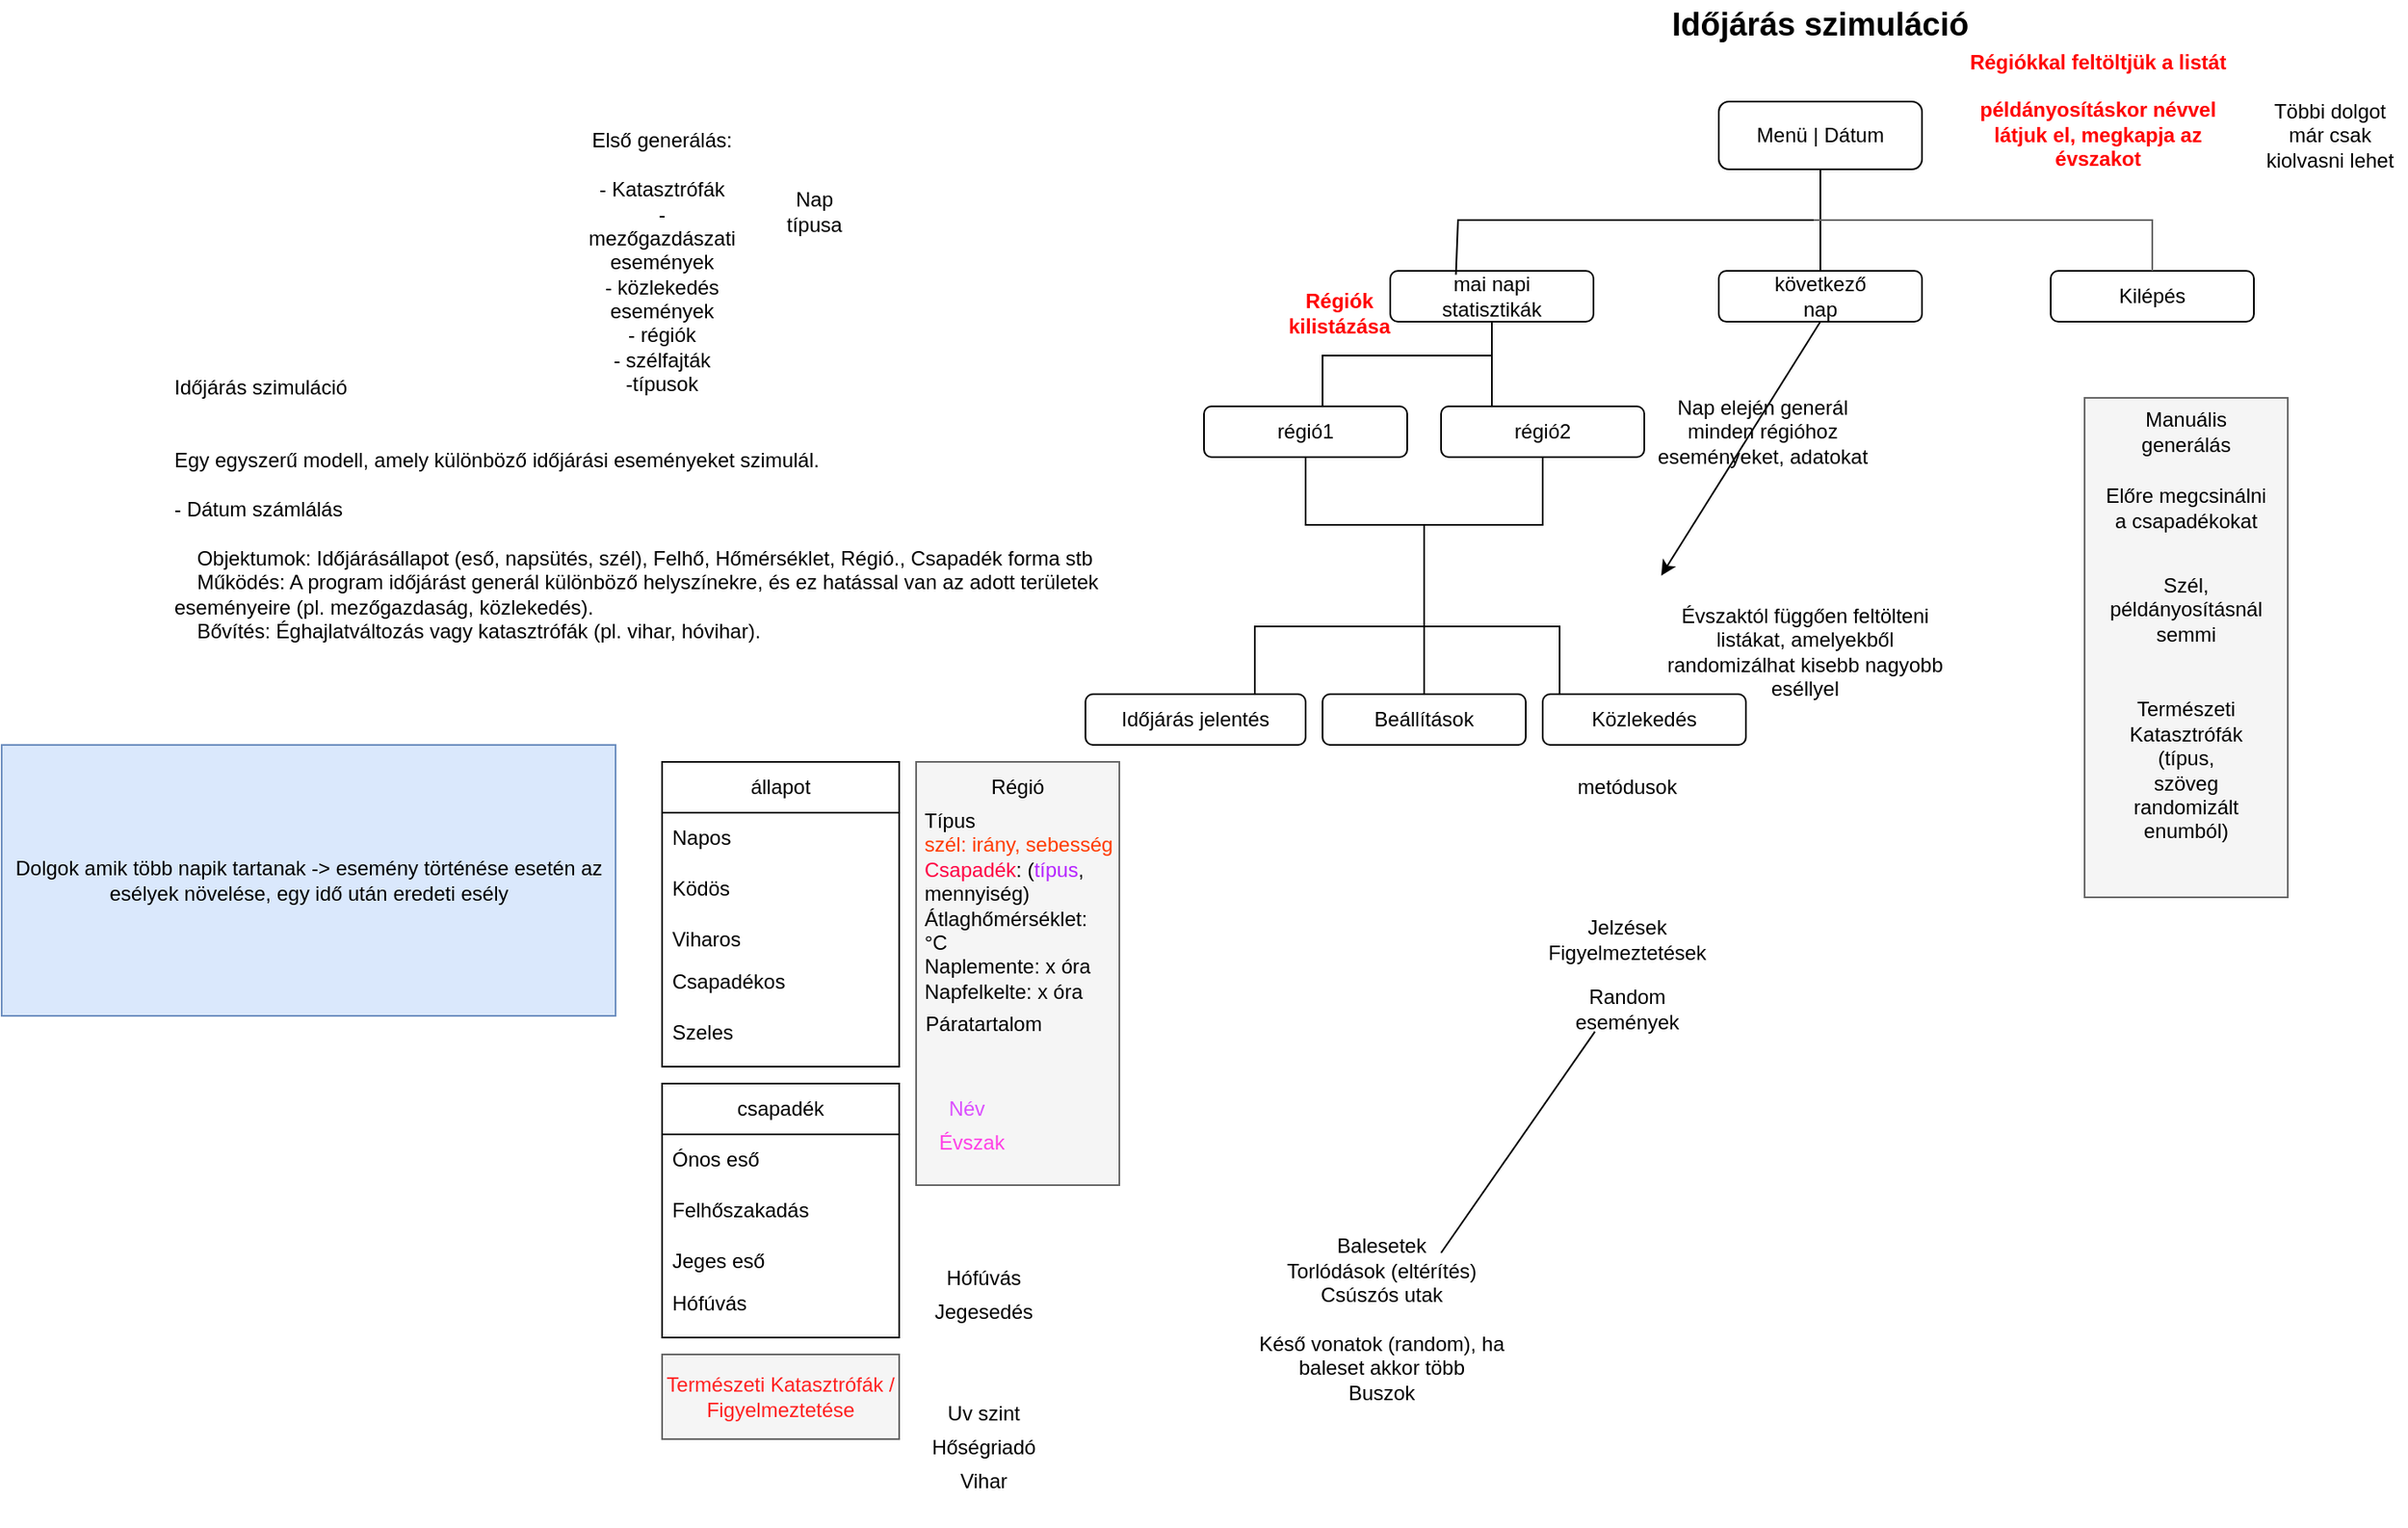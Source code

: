 <mxfile version="25.0.1">
  <diagram id="C5RBs43oDa-KdzZeNtuy" name="Page-1">
    <mxGraphModel dx="2741" dy="985" grid="1" gridSize="10" guides="1" tooltips="1" connect="1" arrows="1" fold="1" page="1" pageScale="1" pageWidth="827" pageHeight="1169" math="0" shadow="0">
      <root>
        <mxCell id="WIyWlLk6GJQsqaUBKTNV-0" />
        <mxCell id="WIyWlLk6GJQsqaUBKTNV-1" parent="WIyWlLk6GJQsqaUBKTNV-0" />
        <mxCell id="WIyWlLk6GJQsqaUBKTNV-3" value="Menü | Dátum" style="rounded=1;whiteSpace=wrap;html=1;fontSize=12;glass=0;strokeWidth=1;shadow=0;" parent="WIyWlLk6GJQsqaUBKTNV-1" vertex="1">
          <mxGeometry x="354" y="90" width="120" height="40" as="geometry" />
        </mxCell>
        <mxCell id="7M7O3-cliNXXoWdo_1UW-0" value="Időjárás szimuláció&#xa;&#xa;&#xa;Egy egyszerű modell, amely különböző időjárási eseményeket szimulál.&#xa;&#xa;- Dátum számlálás&#xa;&#xa;    Objektumok: Időjárásállapot (eső, napsütés, szél), Felhő, Hőmérséklet, Régió., Csapadék forma stb&#xa;    Működés: A program időjárást generál különböző helyszínekre, és ez hatással van az adott területek eseményeire (pl. mezőgazdaság, közlekedés).&#xa;    Bővítés: Éghajlatváltozás vagy katasztrófák (pl. vihar, hóvihar).&#xa;&#xa;&#xa;&#xa;&#xa;" style="text;whiteSpace=wrap;" parent="WIyWlLk6GJQsqaUBKTNV-1" vertex="1">
          <mxGeometry x="-560" y="245" width="560" height="170" as="geometry" />
        </mxCell>
        <mxCell id="7M7O3-cliNXXoWdo_1UW-1" value="&lt;font style=&quot;font-size: 19px;&quot;&gt;&lt;b&gt;Időjárás szimuláció&lt;/b&gt;&lt;/font&gt;" style="text;html=1;align=center;verticalAlign=middle;whiteSpace=wrap;rounded=0;" parent="WIyWlLk6GJQsqaUBKTNV-1" vertex="1">
          <mxGeometry x="294" y="30" width="240" height="30" as="geometry" />
        </mxCell>
        <mxCell id="7M7O3-cliNXXoWdo_1UW-6" value="" style="rounded=1;whiteSpace=wrap;html=1;" parent="WIyWlLk6GJQsqaUBKTNV-1" vertex="1">
          <mxGeometry x="160" y="190" width="120" height="30" as="geometry" />
        </mxCell>
        <mxCell id="7M7O3-cliNXXoWdo_1UW-7" value="" style="rounded=1;whiteSpace=wrap;html=1;" parent="WIyWlLk6GJQsqaUBKTNV-1" vertex="1">
          <mxGeometry x="354" y="190" width="120" height="30" as="geometry" />
        </mxCell>
        <mxCell id="7M7O3-cliNXXoWdo_1UW-8" value="" style="rounded=1;whiteSpace=wrap;html=1;" parent="WIyWlLk6GJQsqaUBKTNV-1" vertex="1">
          <mxGeometry x="550" y="190" width="120" height="30" as="geometry" />
        </mxCell>
        <mxCell id="7M7O3-cliNXXoWdo_1UW-10" value="mai napi statisztikák" style="text;html=1;align=center;verticalAlign=middle;whiteSpace=wrap;rounded=0;" parent="WIyWlLk6GJQsqaUBKTNV-1" vertex="1">
          <mxGeometry x="190" y="190" width="60" height="30" as="geometry" />
        </mxCell>
        <mxCell id="7M7O3-cliNXXoWdo_1UW-11" value="következő nap" style="text;html=1;align=center;verticalAlign=middle;whiteSpace=wrap;rounded=0;" parent="WIyWlLk6GJQsqaUBKTNV-1" vertex="1">
          <mxGeometry x="376" y="190" width="76" height="30" as="geometry" />
        </mxCell>
        <mxCell id="7M7O3-cliNXXoWdo_1UW-12" value="Kilépés" style="text;html=1;align=center;verticalAlign=middle;whiteSpace=wrap;rounded=0;" parent="WIyWlLk6GJQsqaUBKTNV-1" vertex="1">
          <mxGeometry x="580" y="190" width="60" height="30" as="geometry" />
        </mxCell>
        <mxCell id="7M7O3-cliNXXoWdo_1UW-13" value="" style="endArrow=none;html=1;rounded=0;entryX=0.5;entryY=1;entryDx=0;entryDy=0;exitX=0.323;exitY=0.076;exitDx=0;exitDy=0;exitPerimeter=0;" parent="WIyWlLk6GJQsqaUBKTNV-1" source="7M7O3-cliNXXoWdo_1UW-6" target="WIyWlLk6GJQsqaUBKTNV-3" edge="1">
          <mxGeometry width="50" height="50" relative="1" as="geometry">
            <mxPoint x="350" y="220" as="sourcePoint" />
            <mxPoint x="400" y="170" as="targetPoint" />
            <Array as="points">
              <mxPoint x="200" y="160" />
              <mxPoint x="414" y="160" />
              <mxPoint x="414" y="190" />
            </Array>
          </mxGeometry>
        </mxCell>
        <mxCell id="7M7O3-cliNXXoWdo_1UW-14" value="" style="endArrow=none;html=1;rounded=0;fillColor=#f5f5f5;strokeColor=#666666;" parent="WIyWlLk6GJQsqaUBKTNV-1" edge="1">
          <mxGeometry width="50" height="50" relative="1" as="geometry">
            <mxPoint x="610" y="190" as="sourcePoint" />
            <mxPoint x="410" y="160" as="targetPoint" />
            <Array as="points">
              <mxPoint x="610" y="160" />
            </Array>
          </mxGeometry>
        </mxCell>
        <mxCell id="7M7O3-cliNXXoWdo_1UW-15" value="" style="rounded=0;whiteSpace=wrap;html=1;fillColor=#f5f5f5;fontColor=#333333;strokeColor=#666666;" parent="WIyWlLk6GJQsqaUBKTNV-1" vertex="1">
          <mxGeometry x="-120" y="480" width="120" height="250" as="geometry" />
        </mxCell>
        <mxCell id="7M7O3-cliNXXoWdo_1UW-16" value="Régió" style="text;html=1;align=center;verticalAlign=middle;whiteSpace=wrap;rounded=0;" parent="WIyWlLk6GJQsqaUBKTNV-1" vertex="1">
          <mxGeometry x="-110" y="480" width="100" height="30" as="geometry" />
        </mxCell>
        <mxCell id="7M7O3-cliNXXoWdo_1UW-17" value="&lt;div&gt;&lt;span style=&quot;background-color: transparent;&quot;&gt;Típus&lt;/span&gt;&lt;/div&gt;&lt;div&gt;&lt;span style=&quot;color: light-dark(rgb(255, 59, 0), rgb(255, 122, 71)); background-color: transparent;&quot;&gt;szél: irány, sebesség&lt;/span&gt;&lt;/div&gt;&lt;div&gt;&lt;font style=&quot;color: rgb(255, 0, 67);&quot;&gt;Csapadék&lt;/font&gt;: (&lt;font style=&quot;color: rgb(181, 35, 255);&quot;&gt;típus&lt;/font&gt;, mennyiség)&lt;/div&gt;&lt;div&gt;Átlaghőmérséklet: °C&amp;nbsp;&lt;/div&gt;&lt;div&gt;&lt;span style=&quot;background-color: transparent; color: light-dark(rgb(0, 0, 0), rgb(255, 255, 255));&quot;&gt;Naplemente: x óra&lt;/span&gt;&lt;/div&gt;&lt;div&gt;Napfelkelte: x óra&amp;nbsp;&lt;/div&gt;" style="text;html=1;align=left;verticalAlign=middle;whiteSpace=wrap;rounded=0;" parent="WIyWlLk6GJQsqaUBKTNV-1" vertex="1">
          <mxGeometry x="-117.5" y="530" width="115" height="70" as="geometry" />
        </mxCell>
        <mxCell id="7M7O3-cliNXXoWdo_1UW-19" value="állapot" style="swimlane;fontStyle=0;childLayout=stackLayout;horizontal=1;startSize=30;horizontalStack=0;resizeParent=1;resizeParentMax=0;resizeLast=0;collapsible=1;marginBottom=0;whiteSpace=wrap;html=1;" parent="WIyWlLk6GJQsqaUBKTNV-1" vertex="1">
          <mxGeometry x="-270" y="480" width="140" height="180" as="geometry" />
        </mxCell>
        <mxCell id="7M7O3-cliNXXoWdo_1UW-20" value="Napos" style="text;strokeColor=none;fillColor=none;align=left;verticalAlign=middle;spacingLeft=4;spacingRight=4;overflow=hidden;points=[[0,0.5],[1,0.5]];portConstraint=eastwest;rotatable=0;whiteSpace=wrap;html=1;" parent="7M7O3-cliNXXoWdo_1UW-19" vertex="1">
          <mxGeometry y="30" width="140" height="30" as="geometry" />
        </mxCell>
        <mxCell id="7M7O3-cliNXXoWdo_1UW-21" value="Ködös" style="text;strokeColor=none;fillColor=none;align=left;verticalAlign=middle;spacingLeft=4;spacingRight=4;overflow=hidden;points=[[0,0.5],[1,0.5]];portConstraint=eastwest;rotatable=0;whiteSpace=wrap;html=1;" parent="7M7O3-cliNXXoWdo_1UW-19" vertex="1">
          <mxGeometry y="60" width="140" height="30" as="geometry" />
        </mxCell>
        <mxCell id="7M7O3-cliNXXoWdo_1UW-22" value="&lt;div&gt;Viharos&lt;/div&gt;" style="text;strokeColor=none;fillColor=none;align=left;verticalAlign=middle;spacingLeft=4;spacingRight=4;overflow=hidden;points=[[0,0.5],[1,0.5]];portConstraint=eastwest;rotatable=0;whiteSpace=wrap;html=1;" parent="7M7O3-cliNXXoWdo_1UW-19" vertex="1">
          <mxGeometry y="90" width="140" height="30" as="geometry" />
        </mxCell>
        <mxCell id="7M7O3-cliNXXoWdo_1UW-41" value="&lt;div&gt;Csapadékos&lt;/div&gt;" style="text;strokeColor=none;fillColor=none;align=left;verticalAlign=middle;spacingLeft=4;spacingRight=4;overflow=hidden;points=[[0,0.5],[1,0.5]];portConstraint=eastwest;rotatable=0;whiteSpace=wrap;html=1;" parent="7M7O3-cliNXXoWdo_1UW-19" vertex="1">
          <mxGeometry y="120" width="140" height="20" as="geometry" />
        </mxCell>
        <mxCell id="7M7O3-cliNXXoWdo_1UW-42" value="&lt;div&gt;Szeles&lt;/div&gt;" style="text;strokeColor=none;fillColor=none;align=left;verticalAlign=middle;spacingLeft=4;spacingRight=4;overflow=hidden;points=[[0,0.5],[1,0.5]];portConstraint=eastwest;rotatable=0;whiteSpace=wrap;html=1;" parent="7M7O3-cliNXXoWdo_1UW-19" vertex="1">
          <mxGeometry y="140" width="140" height="40" as="geometry" />
        </mxCell>
        <mxCell id="7M7O3-cliNXXoWdo_1UW-44" value="&lt;span&gt;&lt;font style=&quot;color: rgb(0, 0, 0);&quot;&gt;csapadék&lt;/font&gt;&lt;/span&gt;" style="swimlane;fontStyle=0;childLayout=stackLayout;horizontal=1;startSize=30;horizontalStack=0;resizeParent=1;resizeParentMax=0;resizeLast=0;collapsible=1;marginBottom=0;whiteSpace=wrap;html=1;" parent="WIyWlLk6GJQsqaUBKTNV-1" vertex="1">
          <mxGeometry x="-270" y="670" width="140" height="150" as="geometry" />
        </mxCell>
        <mxCell id="7M7O3-cliNXXoWdo_1UW-45" value="Ónos eső" style="text;strokeColor=none;fillColor=none;align=left;verticalAlign=middle;spacingLeft=4;spacingRight=4;overflow=hidden;points=[[0,0.5],[1,0.5]];portConstraint=eastwest;rotatable=0;whiteSpace=wrap;html=1;" parent="7M7O3-cliNXXoWdo_1UW-44" vertex="1">
          <mxGeometry y="30" width="140" height="30" as="geometry" />
        </mxCell>
        <mxCell id="7M7O3-cliNXXoWdo_1UW-46" value="Felhőszakadás" style="text;strokeColor=none;fillColor=none;align=left;verticalAlign=middle;spacingLeft=4;spacingRight=4;overflow=hidden;points=[[0,0.5],[1,0.5]];portConstraint=eastwest;rotatable=0;whiteSpace=wrap;html=1;" parent="7M7O3-cliNXXoWdo_1UW-44" vertex="1">
          <mxGeometry y="60" width="140" height="30" as="geometry" />
        </mxCell>
        <mxCell id="7M7O3-cliNXXoWdo_1UW-47" value="&lt;div&gt;Jeges eső&lt;/div&gt;" style="text;strokeColor=none;fillColor=none;align=left;verticalAlign=middle;spacingLeft=4;spacingRight=4;overflow=hidden;points=[[0,0.5],[1,0.5]];portConstraint=eastwest;rotatable=0;whiteSpace=wrap;html=1;" parent="7M7O3-cliNXXoWdo_1UW-44" vertex="1">
          <mxGeometry y="90" width="140" height="30" as="geometry" />
        </mxCell>
        <mxCell id="7M7O3-cliNXXoWdo_1UW-48" value="Hófúvás" style="text;strokeColor=none;fillColor=none;align=left;verticalAlign=middle;spacingLeft=4;spacingRight=4;overflow=hidden;points=[[0,0.5],[1,0.5]];portConstraint=eastwest;rotatable=0;whiteSpace=wrap;html=1;" parent="7M7O3-cliNXXoWdo_1UW-44" vertex="1">
          <mxGeometry y="120" width="140" height="20" as="geometry" />
        </mxCell>
        <mxCell id="7M7O3-cliNXXoWdo_1UW-50" style="text;strokeColor=none;fillColor=none;align=left;verticalAlign=middle;spacingLeft=4;spacingRight=4;overflow=hidden;points=[[0,0.5],[1,0.5]];portConstraint=eastwest;rotatable=0;whiteSpace=wrap;html=1;" parent="7M7O3-cliNXXoWdo_1UW-44" vertex="1">
          <mxGeometry y="140" width="140" height="10" as="geometry" />
        </mxCell>
        <mxCell id="7M7O3-cliNXXoWdo_1UW-52" value="&lt;font style=&quot;color: rgb(0, 0, 0);&quot;&gt;&lt;font&gt;É&lt;/font&gt;&lt;font&gt;vszaktól függően feltölteni listákat, amelyekből randomizálhat kisebb nagyobb eséllye&lt;/font&gt;&lt;font&gt;l&lt;/font&gt;&lt;/font&gt;" style="text;html=1;align=center;verticalAlign=middle;whiteSpace=wrap;rounded=0;" parent="WIyWlLk6GJQsqaUBKTNV-1" vertex="1">
          <mxGeometry x="320" y="400" width="170" height="30" as="geometry" />
        </mxCell>
        <mxCell id="YnSX1j3OJIaIgDTKMFgm-1" value="" style="rounded=0;whiteSpace=wrap;html=1;fillColor=#f5f5f5;fontColor=#333333;strokeColor=#666666;" parent="WIyWlLk6GJQsqaUBKTNV-1" vertex="1">
          <mxGeometry x="-270" y="830" width="140" height="50" as="geometry" />
        </mxCell>
        <mxCell id="YnSX1j3OJIaIgDTKMFgm-2" value="&lt;font style=&quot;color: rgb(255, 33, 33);&quot;&gt;Természeti Katasztrófák / Figyelmeztetése&lt;/font&gt;" style="text;html=1;align=center;verticalAlign=middle;whiteSpace=wrap;rounded=0;" parent="WIyWlLk6GJQsqaUBKTNV-1" vertex="1">
          <mxGeometry x="-290" y="840" width="180" height="30" as="geometry" />
        </mxCell>
        <mxCell id="YnSX1j3OJIaIgDTKMFgm-3" value="" style="endArrow=classic;html=1;rounded=0;exitX=0.5;exitY=1;exitDx=0;exitDy=0;" parent="WIyWlLk6GJQsqaUBKTNV-1" source="7M7O3-cliNXXoWdo_1UW-11" edge="1">
          <mxGeometry width="50" height="50" relative="1" as="geometry">
            <mxPoint x="370" y="410" as="sourcePoint" />
            <mxPoint x="320" y="370" as="targetPoint" />
          </mxGeometry>
        </mxCell>
        <mxCell id="YnSX1j3OJIaIgDTKMFgm-4" value="&lt;font style=&quot;color: rgb(219, 79, 255);&quot;&gt;Név&lt;/font&gt;" style="text;html=1;align=center;verticalAlign=middle;whiteSpace=wrap;rounded=0;" parent="WIyWlLk6GJQsqaUBKTNV-1" vertex="1">
          <mxGeometry x="-120" y="670" width="60" height="30" as="geometry" />
        </mxCell>
        <mxCell id="YnSX1j3OJIaIgDTKMFgm-6" value="Nap elején generál minden régióhoz eseményeket, adatokat" style="text;html=1;align=center;verticalAlign=middle;whiteSpace=wrap;rounded=0;" parent="WIyWlLk6GJQsqaUBKTNV-1" vertex="1">
          <mxGeometry x="308" y="270" width="144" height="30" as="geometry" />
        </mxCell>
        <mxCell id="YnSX1j3OJIaIgDTKMFgm-8" value="&lt;b&gt;&lt;font style=&quot;color: rgb(255, 0, 0);&quot;&gt;Régiók kilistázása&lt;/font&gt;&lt;/b&gt;" style="text;html=1;align=center;verticalAlign=middle;whiteSpace=wrap;rounded=0;" parent="WIyWlLk6GJQsqaUBKTNV-1" vertex="1">
          <mxGeometry x="100" y="200" width="60" height="30" as="geometry" />
        </mxCell>
        <mxCell id="YnSX1j3OJIaIgDTKMFgm-9" value="&lt;b&gt;&lt;font style=&quot;color: rgb(255, 0, 0);&quot;&gt;Régiókkal feltöltjük a listát&lt;/font&gt;&lt;/b&gt;&lt;div&gt;&lt;b&gt;&lt;font style=&quot;color: rgb(255, 0, 0);&quot;&gt;&lt;br&gt;&lt;/font&gt;&lt;/b&gt;&lt;/div&gt;&lt;div&gt;&lt;font color=&quot;#ff0000&quot;&gt;&lt;b&gt;példányosításkor névvel látjuk el, megkapja az évszakot&lt;/b&gt;&lt;/font&gt;&lt;/div&gt;" style="text;html=1;align=center;verticalAlign=middle;whiteSpace=wrap;rounded=0;" parent="WIyWlLk6GJQsqaUBKTNV-1" vertex="1">
          <mxGeometry x="490" y="80" width="176" height="30" as="geometry" />
        </mxCell>
        <mxCell id="YnSX1j3OJIaIgDTKMFgm-10" value="&lt;font style=&quot;color: rgb(255, 63, 229);&quot;&gt;Évszak&lt;/font&gt;" style="text;html=1;align=center;verticalAlign=middle;whiteSpace=wrap;rounded=0;" parent="WIyWlLk6GJQsqaUBKTNV-1" vertex="1">
          <mxGeometry x="-117.5" y="690" width="60" height="30" as="geometry" />
        </mxCell>
        <mxCell id="YnSX1j3OJIaIgDTKMFgm-11" value="Többi dolgot már csak kiolvasni lehet" style="text;html=1;align=center;verticalAlign=middle;whiteSpace=wrap;rounded=0;" parent="WIyWlLk6GJQsqaUBKTNV-1" vertex="1">
          <mxGeometry x="670" y="95" width="90" height="30" as="geometry" />
        </mxCell>
        <mxCell id="YnSX1j3OJIaIgDTKMFgm-18" value="" style="rounded=0;whiteSpace=wrap;html=1;fillColor=#f5f5f5;fontColor=#333333;strokeColor=#666666;" parent="WIyWlLk6GJQsqaUBKTNV-1" vertex="1">
          <mxGeometry x="570" y="265" width="120" height="295" as="geometry" />
        </mxCell>
        <mxCell id="YnSX1j3OJIaIgDTKMFgm-19" value="Manuális generálás" style="text;html=1;align=center;verticalAlign=middle;whiteSpace=wrap;rounded=0;" parent="WIyWlLk6GJQsqaUBKTNV-1" vertex="1">
          <mxGeometry x="585" y="270" width="90" height="30" as="geometry" />
        </mxCell>
        <mxCell id="YnSX1j3OJIaIgDTKMFgm-20" value="Előre megcsinálni a csapadékokat" style="text;html=1;align=center;verticalAlign=middle;whiteSpace=wrap;rounded=0;" parent="WIyWlLk6GJQsqaUBKTNV-1" vertex="1">
          <mxGeometry x="580" y="315" width="100" height="30" as="geometry" />
        </mxCell>
        <mxCell id="YnSX1j3OJIaIgDTKMFgm-21" value="Szél, példányosításnál semmi" style="text;html=1;align=center;verticalAlign=middle;whiteSpace=wrap;rounded=0;" parent="WIyWlLk6GJQsqaUBKTNV-1" vertex="1">
          <mxGeometry x="580" y="375" width="100" height="30" as="geometry" />
        </mxCell>
        <mxCell id="YnSX1j3OJIaIgDTKMFgm-22" value="Természeti Katasztrófák&lt;div&gt;(típus, szöveg randomizált enumból)&lt;/div&gt;" style="text;html=1;align=center;verticalAlign=middle;whiteSpace=wrap;rounded=0;" parent="WIyWlLk6GJQsqaUBKTNV-1" vertex="1">
          <mxGeometry x="600" y="470" width="60" height="30" as="geometry" />
        </mxCell>
        <mxCell id="YnSX1j3OJIaIgDTKMFgm-26" value="" style="endArrow=none;html=1;rounded=0;entryX=0.5;entryY=1;entryDx=0;entryDy=0;" parent="WIyWlLk6GJQsqaUBKTNV-1" target="7M7O3-cliNXXoWdo_1UW-10" edge="1">
          <mxGeometry width="50" height="50" relative="1" as="geometry">
            <mxPoint x="120" y="270" as="sourcePoint" />
            <mxPoint x="250" y="350" as="targetPoint" />
            <Array as="points">
              <mxPoint x="120" y="240" />
              <mxPoint x="220" y="240" />
            </Array>
          </mxGeometry>
        </mxCell>
        <mxCell id="YnSX1j3OJIaIgDTKMFgm-27" value="" style="endArrow=none;html=1;rounded=0;" parent="WIyWlLk6GJQsqaUBKTNV-1" edge="1">
          <mxGeometry width="50" height="50" relative="1" as="geometry">
            <mxPoint x="220" y="280" as="sourcePoint" />
            <mxPoint x="220" y="240" as="targetPoint" />
          </mxGeometry>
        </mxCell>
        <mxCell id="YnSX1j3OJIaIgDTKMFgm-29" value="" style="rounded=1;whiteSpace=wrap;html=1;" parent="WIyWlLk6GJQsqaUBKTNV-1" vertex="1">
          <mxGeometry x="50" y="270" width="120" height="30" as="geometry" />
        </mxCell>
        <mxCell id="YnSX1j3OJIaIgDTKMFgm-30" value="" style="rounded=1;whiteSpace=wrap;html=1;" parent="WIyWlLk6GJQsqaUBKTNV-1" vertex="1">
          <mxGeometry x="190" y="270" width="120" height="30" as="geometry" />
        </mxCell>
        <mxCell id="YnSX1j3OJIaIgDTKMFgm-31" value="régió1" style="text;html=1;align=center;verticalAlign=middle;whiteSpace=wrap;rounded=0;" parent="WIyWlLk6GJQsqaUBKTNV-1" vertex="1">
          <mxGeometry x="80" y="270" width="60" height="30" as="geometry" />
        </mxCell>
        <mxCell id="YnSX1j3OJIaIgDTKMFgm-32" value="régió2" style="text;html=1;align=center;verticalAlign=middle;whiteSpace=wrap;rounded=0;" parent="WIyWlLk6GJQsqaUBKTNV-1" vertex="1">
          <mxGeometry x="220" y="270" width="60" height="30" as="geometry" />
        </mxCell>
        <mxCell id="YnSX1j3OJIaIgDTKMFgm-33" value="" style="endArrow=none;html=1;rounded=0;entryX=0.5;entryY=1;entryDx=0;entryDy=0;" parent="WIyWlLk6GJQsqaUBKTNV-1" target="YnSX1j3OJIaIgDTKMFgm-31" edge="1">
          <mxGeometry width="50" height="50" relative="1" as="geometry">
            <mxPoint x="180" y="400" as="sourcePoint" />
            <mxPoint x="180" y="320" as="targetPoint" />
            <Array as="points">
              <mxPoint x="180" y="340" />
              <mxPoint x="110" y="340" />
            </Array>
          </mxGeometry>
        </mxCell>
        <mxCell id="YnSX1j3OJIaIgDTKMFgm-34" value="" style="endArrow=none;html=1;rounded=0;entryX=0.5;entryY=1;entryDx=0;entryDy=0;" parent="WIyWlLk6GJQsqaUBKTNV-1" target="YnSX1j3OJIaIgDTKMFgm-32" edge="1">
          <mxGeometry width="50" height="50" relative="1" as="geometry">
            <mxPoint x="180" y="340" as="sourcePoint" />
            <mxPoint x="250" y="350" as="targetPoint" />
            <Array as="points">
              <mxPoint x="250" y="340" />
            </Array>
          </mxGeometry>
        </mxCell>
        <mxCell id="YnSX1j3OJIaIgDTKMFgm-35" value="" style="endArrow=none;html=1;rounded=0;" parent="WIyWlLk6GJQsqaUBKTNV-1" edge="1">
          <mxGeometry width="50" height="50" relative="1" as="geometry">
            <mxPoint x="80" y="440" as="sourcePoint" />
            <mxPoint x="260" y="440" as="targetPoint" />
            <Array as="points">
              <mxPoint x="80" y="400" />
              <mxPoint x="180" y="400" />
              <mxPoint x="260" y="400" />
            </Array>
          </mxGeometry>
        </mxCell>
        <mxCell id="YnSX1j3OJIaIgDTKMFgm-36" value="Időjárás jelentés" style="rounded=1;whiteSpace=wrap;html=1;" parent="WIyWlLk6GJQsqaUBKTNV-1" vertex="1">
          <mxGeometry x="-20" y="440" width="130" height="30" as="geometry" />
        </mxCell>
        <mxCell id="YnSX1j3OJIaIgDTKMFgm-37" value="Beállítások" style="rounded=1;whiteSpace=wrap;html=1;" parent="WIyWlLk6GJQsqaUBKTNV-1" vertex="1">
          <mxGeometry x="120" y="440" width="120" height="30" as="geometry" />
        </mxCell>
        <mxCell id="YnSX1j3OJIaIgDTKMFgm-38" value="" style="endArrow=none;html=1;rounded=0;entryX=0.5;entryY=0;entryDx=0;entryDy=0;" parent="WIyWlLk6GJQsqaUBKTNV-1" target="YnSX1j3OJIaIgDTKMFgm-37" edge="1">
          <mxGeometry width="50" height="50" relative="1" as="geometry">
            <mxPoint x="180" y="400" as="sourcePoint" />
            <mxPoint x="250" y="350" as="targetPoint" />
          </mxGeometry>
        </mxCell>
        <mxCell id="YnSX1j3OJIaIgDTKMFgm-40" value="Közlekedés" style="rounded=1;whiteSpace=wrap;html=1;" parent="WIyWlLk6GJQsqaUBKTNV-1" vertex="1">
          <mxGeometry x="250" y="440" width="120" height="30" as="geometry" />
        </mxCell>
        <mxCell id="YnSX1j3OJIaIgDTKMFgm-41" style="edgeStyle=orthogonalEdgeStyle;rounded=0;orthogonalLoop=1;jettySize=auto;html=1;exitX=0.5;exitY=1;exitDx=0;exitDy=0;" parent="WIyWlLk6GJQsqaUBKTNV-1" source="7M7O3-cliNXXoWdo_1UW-15" target="7M7O3-cliNXXoWdo_1UW-15" edge="1">
          <mxGeometry relative="1" as="geometry" />
        </mxCell>
        <mxCell id="YnSX1j3OJIaIgDTKMFgm-42" value="metódusok" style="text;html=1;align=center;verticalAlign=middle;whiteSpace=wrap;rounded=0;" parent="WIyWlLk6GJQsqaUBKTNV-1" vertex="1">
          <mxGeometry x="270" y="480" width="60" height="30" as="geometry" />
        </mxCell>
        <mxCell id="zuMJynPyvGd5iTl56l23-0" value="Jegesedés" style="text;html=1;align=center;verticalAlign=middle;whiteSpace=wrap;rounded=0;" parent="WIyWlLk6GJQsqaUBKTNV-1" vertex="1">
          <mxGeometry x="-110" y="790" width="60" height="30" as="geometry" />
        </mxCell>
        <mxCell id="zuMJynPyvGd5iTl56l23-1" value="Uv szint" style="text;html=1;align=center;verticalAlign=middle;whiteSpace=wrap;rounded=0;" parent="WIyWlLk6GJQsqaUBKTNV-1" vertex="1">
          <mxGeometry x="-110" y="850" width="60" height="30" as="geometry" />
        </mxCell>
        <mxCell id="zuMJynPyvGd5iTl56l23-2" value="Hőségriadó" style="text;html=1;align=center;verticalAlign=middle;whiteSpace=wrap;rounded=0;" parent="WIyWlLk6GJQsqaUBKTNV-1" vertex="1">
          <mxGeometry x="-110" y="870" width="60" height="30" as="geometry" />
        </mxCell>
        <mxCell id="zuMJynPyvGd5iTl56l23-3" value="Vihar" style="text;html=1;align=center;verticalAlign=middle;whiteSpace=wrap;rounded=0;" parent="WIyWlLk6GJQsqaUBKTNV-1" vertex="1">
          <mxGeometry x="-110" y="890" width="60" height="30" as="geometry" />
        </mxCell>
        <mxCell id="zuMJynPyvGd5iTl56l23-4" value="Hófúvás" style="text;html=1;align=center;verticalAlign=middle;whiteSpace=wrap;rounded=0;" parent="WIyWlLk6GJQsqaUBKTNV-1" vertex="1">
          <mxGeometry x="-110" y="770" width="60" height="30" as="geometry" />
        </mxCell>
        <mxCell id="zuMJynPyvGd5iTl56l23-6" value="Jelzések&lt;div&gt;Figyelmeztetések&lt;/div&gt;" style="text;html=1;align=center;verticalAlign=middle;whiteSpace=wrap;rounded=0;" parent="WIyWlLk6GJQsqaUBKTNV-1" vertex="1">
          <mxGeometry x="270" y="570" width="60" height="30" as="geometry" />
        </mxCell>
        <mxCell id="zuMJynPyvGd5iTl56l23-8" value="Random események" style="text;html=1;align=center;verticalAlign=middle;whiteSpace=wrap;rounded=0;" parent="WIyWlLk6GJQsqaUBKTNV-1" vertex="1">
          <mxGeometry x="270" y="611" width="60" height="30" as="geometry" />
        </mxCell>
        <mxCell id="zuMJynPyvGd5iTl56l23-9" value="" style="endArrow=none;html=1;rounded=0;entryX=0.181;entryY=0.943;entryDx=0;entryDy=0;entryPerimeter=0;" parent="WIyWlLk6GJQsqaUBKTNV-1" target="zuMJynPyvGd5iTl56l23-8" edge="1">
          <mxGeometry width="50" height="50" relative="1" as="geometry">
            <mxPoint x="190" y="770" as="sourcePoint" />
            <mxPoint x="20" y="620" as="targetPoint" />
          </mxGeometry>
        </mxCell>
        <mxCell id="zuMJynPyvGd5iTl56l23-11" value="Balesetek&lt;div&gt;Torlódások (eltérítés)&lt;/div&gt;&lt;div&gt;Csúszós utak&lt;/div&gt;&lt;div&gt;&lt;br&gt;&lt;/div&gt;&lt;div&gt;Késő vonatok (random), ha baleset akkor több&lt;/div&gt;&lt;div&gt;Buszok&lt;/div&gt;&lt;div&gt;&lt;br&gt;&lt;/div&gt;&lt;div&gt;&lt;br&gt;&lt;/div&gt;&lt;div&gt;&lt;br&gt;&lt;/div&gt;&lt;div&gt;&lt;br&gt;&lt;/div&gt;&lt;div&gt;&lt;br&gt;&lt;/div&gt;" style="text;html=1;align=center;verticalAlign=middle;whiteSpace=wrap;rounded=0;" parent="WIyWlLk6GJQsqaUBKTNV-1" vertex="1">
          <mxGeometry x="80" y="830" width="150" height="30" as="geometry" />
        </mxCell>
        <mxCell id="zuMJynPyvGd5iTl56l23-13" value="Páratartalom" style="text;html=1;align=center;verticalAlign=middle;whiteSpace=wrap;rounded=0;" parent="WIyWlLk6GJQsqaUBKTNV-1" vertex="1">
          <mxGeometry x="-110" y="620" width="60" height="30" as="geometry" />
        </mxCell>
        <mxCell id="zuMJynPyvGd5iTl56l23-14" value="Dolgok amik több napik tartanak -&amp;gt; esemény történése esetén az esélyek növelése, egy idő után eredeti esély" style="text;html=1;align=center;verticalAlign=middle;whiteSpace=wrap;rounded=0;fillColor=#dae8fc;strokeColor=#6c8ebf;" parent="WIyWlLk6GJQsqaUBKTNV-1" vertex="1">
          <mxGeometry x="-660" y="470" width="362.5" height="160" as="geometry" />
        </mxCell>
        <mxCell id="tSDlvJCKTFInjBsE9mPS-0" value="Első generálás:&lt;div&gt;&lt;br&gt;&lt;/div&gt;&lt;div&gt;- Katasztrófák&lt;/div&gt;&lt;div&gt;- mezőgazdászati események&lt;/div&gt;&lt;div&gt;- közlekedés események&lt;/div&gt;&lt;div&gt;- régiók&lt;/div&gt;&lt;div&gt;- szélfajták&lt;/div&gt;&lt;div&gt;-típusok&lt;/div&gt;" style="text;html=1;align=center;verticalAlign=middle;whiteSpace=wrap;rounded=0;" parent="WIyWlLk6GJQsqaUBKTNV-1" vertex="1">
          <mxGeometry x="-300" y="170" width="60" height="30" as="geometry" />
        </mxCell>
        <mxCell id="tSDlvJCKTFInjBsE9mPS-1" value="Nap típusa" style="text;html=1;align=center;verticalAlign=middle;whiteSpace=wrap;rounded=0;" parent="WIyWlLk6GJQsqaUBKTNV-1" vertex="1">
          <mxGeometry x="-210" y="140" width="60" height="30" as="geometry" />
        </mxCell>
      </root>
    </mxGraphModel>
  </diagram>
</mxfile>
